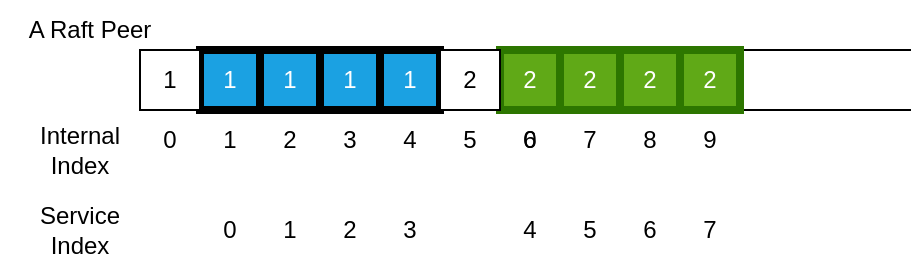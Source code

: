 <mxfile>
    <diagram id="RkIPa6EdnCOpCqBC5zPz" name="Page-1">
        <mxGraphModel dx="1296" dy="855" grid="1" gridSize="10" guides="1" tooltips="1" connect="1" arrows="1" fold="1" page="1" pageScale="1" pageWidth="827" pageHeight="1169" math="0" shadow="0">
            <root>
                <mxCell id="0"/>
                <mxCell id="1" parent="0"/>
                <mxCell id="2" value="" style="shape=partialRectangle;whiteSpace=wrap;html=1;bottom=1;right=1;left=1;top=0;fillColor=none;routingCenterX=-0.5;rotation=90;" vertex="1" parent="1">
                    <mxGeometry x="280" y="-140" width="30" height="380" as="geometry"/>
                </mxCell>
                <mxCell id="3" value="Service Index" style="text;html=1;strokeColor=none;fillColor=none;align=center;verticalAlign=middle;whiteSpace=wrap;rounded=0;" vertex="1" parent="1">
                    <mxGeometry x="40" y="110" width="60" height="30" as="geometry"/>
                </mxCell>
                <mxCell id="4" value="Internal Index" style="text;html=1;strokeColor=none;fillColor=none;align=center;verticalAlign=middle;whiteSpace=wrap;rounded=0;" vertex="1" parent="1">
                    <mxGeometry x="40" y="70" width="60" height="30" as="geometry"/>
                </mxCell>
                <mxCell id="5" value="A Raft Peer" style="text;html=1;strokeColor=none;fillColor=none;align=center;verticalAlign=middle;whiteSpace=wrap;rounded=0;" vertex="1" parent="1">
                    <mxGeometry x="30" y="10" width="90" height="30" as="geometry"/>
                </mxCell>
                <mxCell id="6" value="1" style="rounded=0;whiteSpace=wrap;html=1;fillColor=#1ba1e2;fontColor=#ffffff;strokeColor=#000000;strokeWidth=4;" vertex="1" parent="1">
                    <mxGeometry x="130" y="35" width="30" height="30" as="geometry"/>
                </mxCell>
                <mxCell id="7" value="1" style="rounded=0;whiteSpace=wrap;html=1;fillColor=#1ba1e2;fontColor=#ffffff;strokeColor=#000000;strokeWidth=4;" vertex="1" parent="1">
                    <mxGeometry x="160" y="35" width="30" height="30" as="geometry"/>
                </mxCell>
                <mxCell id="8" value="1" style="rounded=0;whiteSpace=wrap;html=1;fillColor=#1ba1e2;fontColor=#ffffff;strokeColor=#000000;strokeWidth=4;" vertex="1" parent="1">
                    <mxGeometry x="190" y="35" width="30" height="30" as="geometry"/>
                </mxCell>
                <mxCell id="9" value="1" style="rounded=0;whiteSpace=wrap;html=1;fillColor=#1ba1e2;fontColor=#ffffff;strokeColor=#000000;strokeWidth=4;" vertex="1" parent="1">
                    <mxGeometry x="220" y="35" width="30" height="30" as="geometry"/>
                </mxCell>
                <mxCell id="10" value="2" style="rounded=0;whiteSpace=wrap;html=1;fillColor=#60a917;fontColor=#ffffff;strokeColor=#2D7600;strokeWidth=4;" vertex="1" parent="1">
                    <mxGeometry x="280" y="35" width="30" height="30" as="geometry"/>
                </mxCell>
                <mxCell id="12" value="2" style="rounded=0;whiteSpace=wrap;html=1;fillColor=#60a917;fontColor=#ffffff;strokeColor=#2D7600;strokeWidth=4;" vertex="1" parent="1">
                    <mxGeometry x="310" y="35" width="30" height="30" as="geometry"/>
                </mxCell>
                <mxCell id="13" value="2" style="rounded=0;whiteSpace=wrap;html=1;fillColor=#60a917;fontColor=#ffffff;strokeColor=#2D7600;strokeWidth=4;" vertex="1" parent="1">
                    <mxGeometry x="340" y="35" width="30" height="30" as="geometry"/>
                </mxCell>
                <mxCell id="14" value="2" style="rounded=0;whiteSpace=wrap;html=1;fillColor=#60a917;fontColor=#ffffff;strokeColor=#2D7600;strokeWidth=4;" vertex="1" parent="1">
                    <mxGeometry x="370" y="35" width="30" height="30" as="geometry"/>
                </mxCell>
                <mxCell id="15" value="1" style="rounded=0;whiteSpace=wrap;html=1;fontSize=12;fillColor=#FFFFFF;fontColor=#000000;" vertex="1" parent="1">
                    <mxGeometry x="100" y="35" width="30" height="30" as="geometry"/>
                </mxCell>
                <mxCell id="16" value="2" style="rounded=0;whiteSpace=wrap;html=1;fontSize=12;fillColor=#FFFFFF;fontColor=#000000;" vertex="1" parent="1">
                    <mxGeometry x="250" y="35" width="30" height="30" as="geometry"/>
                </mxCell>
                <mxCell id="17" value="0" style="text;html=1;strokeColor=none;fillColor=none;align=center;verticalAlign=middle;whiteSpace=wrap;rounded=0;fontColor=#000000;" vertex="1" parent="1">
                    <mxGeometry x="105" y="65" width="20" height="30" as="geometry"/>
                </mxCell>
                <mxCell id="18" value="1" style="text;html=1;strokeColor=none;fillColor=none;align=center;verticalAlign=middle;whiteSpace=wrap;rounded=0;fontColor=#000000;" vertex="1" parent="1">
                    <mxGeometry x="135" y="65" width="20" height="30" as="geometry"/>
                </mxCell>
                <mxCell id="19" value="2" style="text;html=1;strokeColor=none;fillColor=none;align=center;verticalAlign=middle;whiteSpace=wrap;rounded=0;fontColor=#000000;" vertex="1" parent="1">
                    <mxGeometry x="165" y="65" width="20" height="30" as="geometry"/>
                </mxCell>
                <mxCell id="20" value="3" style="text;html=1;strokeColor=none;fillColor=none;align=center;verticalAlign=middle;whiteSpace=wrap;rounded=0;fontColor=#000000;" vertex="1" parent="1">
                    <mxGeometry x="195" y="65" width="20" height="30" as="geometry"/>
                </mxCell>
                <mxCell id="21" value="4" style="text;html=1;strokeColor=none;fillColor=none;align=center;verticalAlign=middle;whiteSpace=wrap;rounded=0;fontColor=#000000;" vertex="1" parent="1">
                    <mxGeometry x="225" y="65" width="20" height="30" as="geometry"/>
                </mxCell>
                <mxCell id="22" value="5" style="text;html=1;strokeColor=none;fillColor=none;align=center;verticalAlign=middle;whiteSpace=wrap;rounded=0;fontColor=#000000;" vertex="1" parent="1">
                    <mxGeometry x="255" y="65" width="20" height="30" as="geometry"/>
                </mxCell>
                <mxCell id="23" value="0" style="text;html=1;strokeColor=none;fillColor=none;align=center;verticalAlign=middle;whiteSpace=wrap;rounded=0;fontColor=#000000;" vertex="1" parent="1">
                    <mxGeometry x="285" y="65" width="20" height="30" as="geometry"/>
                </mxCell>
                <mxCell id="24" value="6" style="text;html=1;strokeColor=none;fillColor=none;align=center;verticalAlign=middle;whiteSpace=wrap;rounded=0;fontColor=#000000;" vertex="1" parent="1">
                    <mxGeometry x="285" y="65" width="20" height="30" as="geometry"/>
                </mxCell>
                <mxCell id="25" value="7" style="text;html=1;strokeColor=none;fillColor=none;align=center;verticalAlign=middle;whiteSpace=wrap;rounded=0;fontColor=#000000;" vertex="1" parent="1">
                    <mxGeometry x="315" y="65" width="20" height="30" as="geometry"/>
                </mxCell>
                <mxCell id="26" value="8" style="text;html=1;strokeColor=none;fillColor=none;align=center;verticalAlign=middle;whiteSpace=wrap;rounded=0;fontColor=#000000;" vertex="1" parent="1">
                    <mxGeometry x="345" y="65" width="20" height="30" as="geometry"/>
                </mxCell>
                <mxCell id="27" value="9" style="text;html=1;strokeColor=none;fillColor=none;align=center;verticalAlign=middle;whiteSpace=wrap;rounded=0;fontColor=#000000;" vertex="1" parent="1">
                    <mxGeometry x="375" y="65" width="20" height="30" as="geometry"/>
                </mxCell>
                <mxCell id="28" value="0" style="text;html=1;strokeColor=none;fillColor=none;align=center;verticalAlign=middle;whiteSpace=wrap;rounded=0;fontColor=#000000;" vertex="1" parent="1">
                    <mxGeometry x="135" y="110" width="20" height="30" as="geometry"/>
                </mxCell>
                <mxCell id="29" value="1" style="text;html=1;strokeColor=none;fillColor=none;align=center;verticalAlign=middle;whiteSpace=wrap;rounded=0;fontColor=#000000;" vertex="1" parent="1">
                    <mxGeometry x="165" y="110" width="20" height="30" as="geometry"/>
                </mxCell>
                <mxCell id="30" value="2" style="text;html=1;strokeColor=none;fillColor=none;align=center;verticalAlign=middle;whiteSpace=wrap;rounded=0;fontColor=#000000;" vertex="1" parent="1">
                    <mxGeometry x="195" y="110" width="20" height="30" as="geometry"/>
                </mxCell>
                <mxCell id="31" value="3" style="text;html=1;strokeColor=none;fillColor=none;align=center;verticalAlign=middle;whiteSpace=wrap;rounded=0;fontColor=#000000;" vertex="1" parent="1">
                    <mxGeometry x="225" y="110" width="20" height="30" as="geometry"/>
                </mxCell>
                <mxCell id="32" value="4" style="text;html=1;strokeColor=none;fillColor=none;align=center;verticalAlign=middle;whiteSpace=wrap;rounded=0;fontColor=#000000;" vertex="1" parent="1">
                    <mxGeometry x="285" y="110" width="20" height="30" as="geometry"/>
                </mxCell>
                <mxCell id="33" value="5" style="text;html=1;strokeColor=none;fillColor=none;align=center;verticalAlign=middle;whiteSpace=wrap;rounded=0;fontColor=#000000;" vertex="1" parent="1">
                    <mxGeometry x="315" y="110" width="20" height="30" as="geometry"/>
                </mxCell>
                <mxCell id="34" value="6" style="text;html=1;strokeColor=none;fillColor=none;align=center;verticalAlign=middle;whiteSpace=wrap;rounded=0;fontColor=#000000;" vertex="1" parent="1">
                    <mxGeometry x="345" y="110" width="20" height="30" as="geometry"/>
                </mxCell>
                <mxCell id="35" value="7" style="text;html=1;strokeColor=none;fillColor=none;align=center;verticalAlign=middle;whiteSpace=wrap;rounded=0;fontColor=#000000;" vertex="1" parent="1">
                    <mxGeometry x="375" y="110" width="20" height="30" as="geometry"/>
                </mxCell>
            </root>
        </mxGraphModel>
    </diagram>
</mxfile>